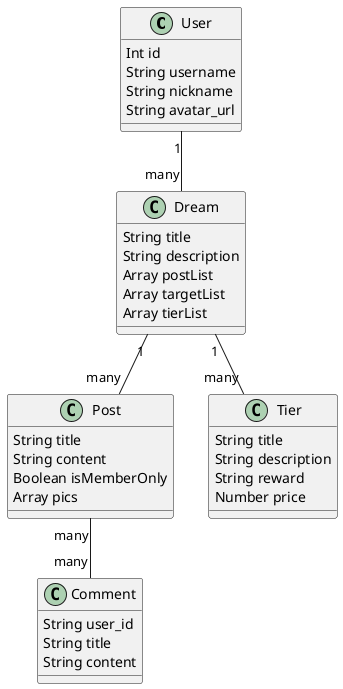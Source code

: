 @startuml
class User{
  Int id
  String username
  String nickname
  String avatar_url
}
class Dream{
  String title
  String description
  Array postList
  Array targetList
  Array tierList
}
class Post{
  String title
  String content
  Boolean isMemberOnly
  Array pics
}
class Tier{
  String title
  String description
  String reward
  Number price
}
class Comment{
  String user_id
  String title
  String content
}
User "1" -- "many" Dream
Dream "1" -- "many" Tier
Dream "1" -- "many" Post
Post "many" -- "many" Comment

@enduml